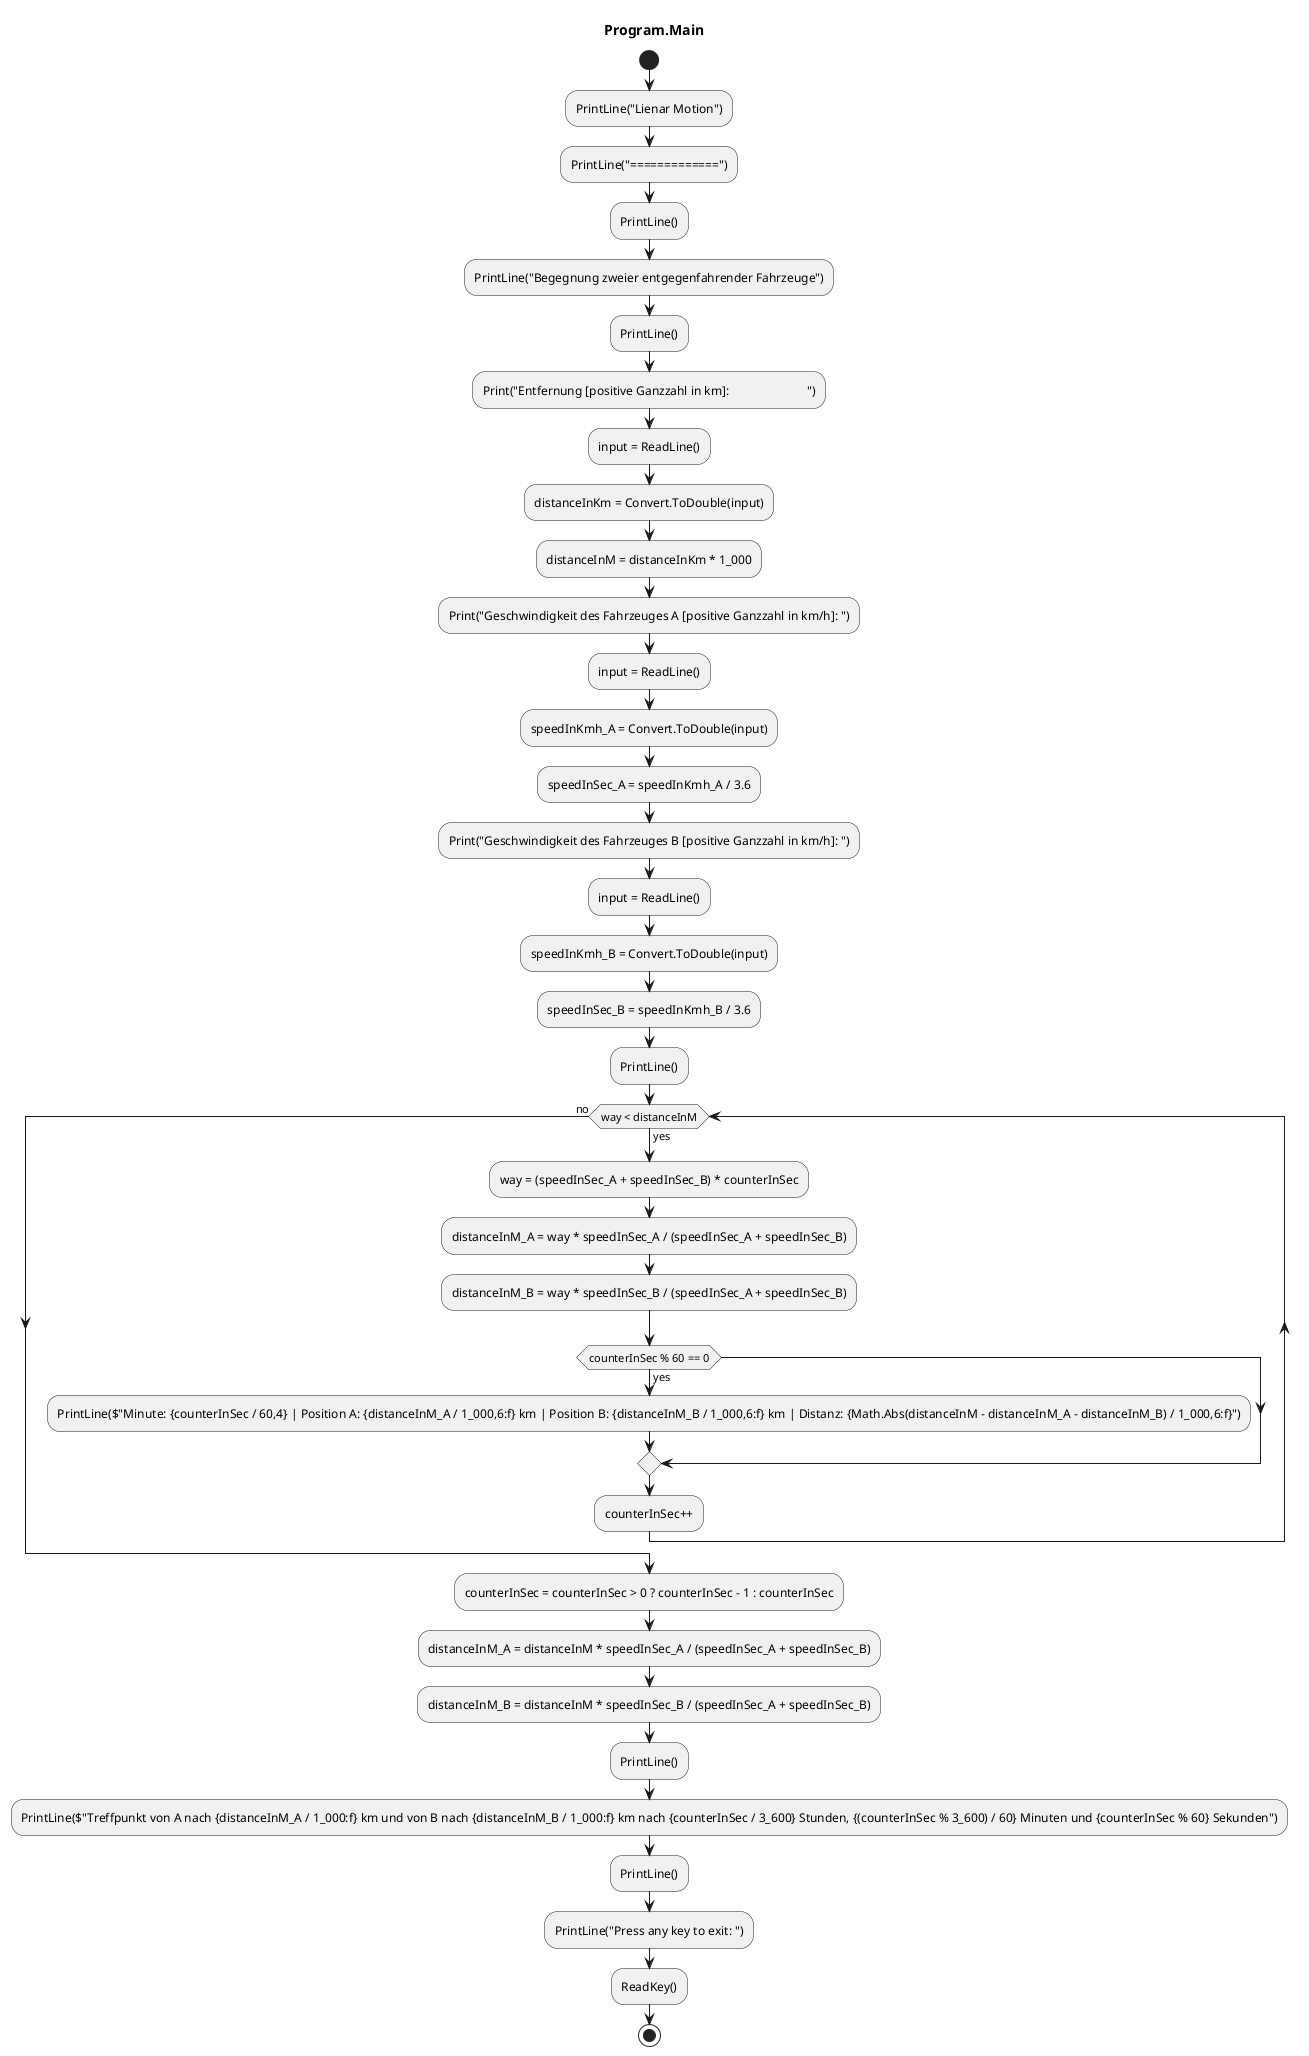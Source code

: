 @startuml Program.Main
title Program.Main
start
:PrintLine("Lienar Motion");
:PrintLine("=============");
:PrintLine();
:PrintLine("Begegnung zweier entgegenfahrender Fahrzeuge");
:PrintLine();
:Print("Entfernung [positive Ganzzahl in km]:                         ");
:input = ReadLine();
:distanceInKm = Convert.ToDouble(input);
:distanceInM = distanceInKm * 1_000;
:Print("Geschwindigkeit des Fahrzeuges A [positive Ganzzahl in km/h]: ");
:input = ReadLine();
:speedInKmh_A = Convert.ToDouble(input);
:speedInSec_A = speedInKmh_A / 3.6;
:Print("Geschwindigkeit des Fahrzeuges B [positive Ganzzahl in km/h]: ");
:input = ReadLine();
:speedInKmh_B = Convert.ToDouble(input);
:speedInSec_B = speedInKmh_B / 3.6;
:PrintLine();
while (way < distanceInM) is (yes)
    :way = (speedInSec_A + speedInSec_B) * counterInSec;
    :distanceInM_A = way * speedInSec_A / (speedInSec_A + speedInSec_B);
    :distanceInM_B = way * speedInSec_B / (speedInSec_A + speedInSec_B);
    if (counterInSec % 60 == 0) then (yes)
        :PrintLine($"Minute: {counterInSec / 60,4} | Position A: {distanceInM_A / 1_000,6:f} km | Position B: {distanceInM_B / 1_000,6:f} km | Distanz: {Math.Abs(distanceInM - distanceInM_A - distanceInM_B) / 1_000,6:f}");
    endif
    :counterInSec++;
endwhile (no)
:counterInSec = counterInSec > 0 ? counterInSec - 1 : counterInSec;
:distanceInM_A = distanceInM * speedInSec_A / (speedInSec_A + speedInSec_B);
:distanceInM_B = distanceInM * speedInSec_B / (speedInSec_A + speedInSec_B);
:PrintLine();
:PrintLine($"Treffpunkt von A nach {distanceInM_A / 1_000:f} km und von B nach {distanceInM_B / 1_000:f} km nach {counterInSec / 3_600} Stunden, {(counterInSec % 3_600) / 60} Minuten und {counterInSec % 60} Sekunden");
:PrintLine();
:PrintLine("Press any key to exit: ");
:ReadKey();
stop
@enduml
